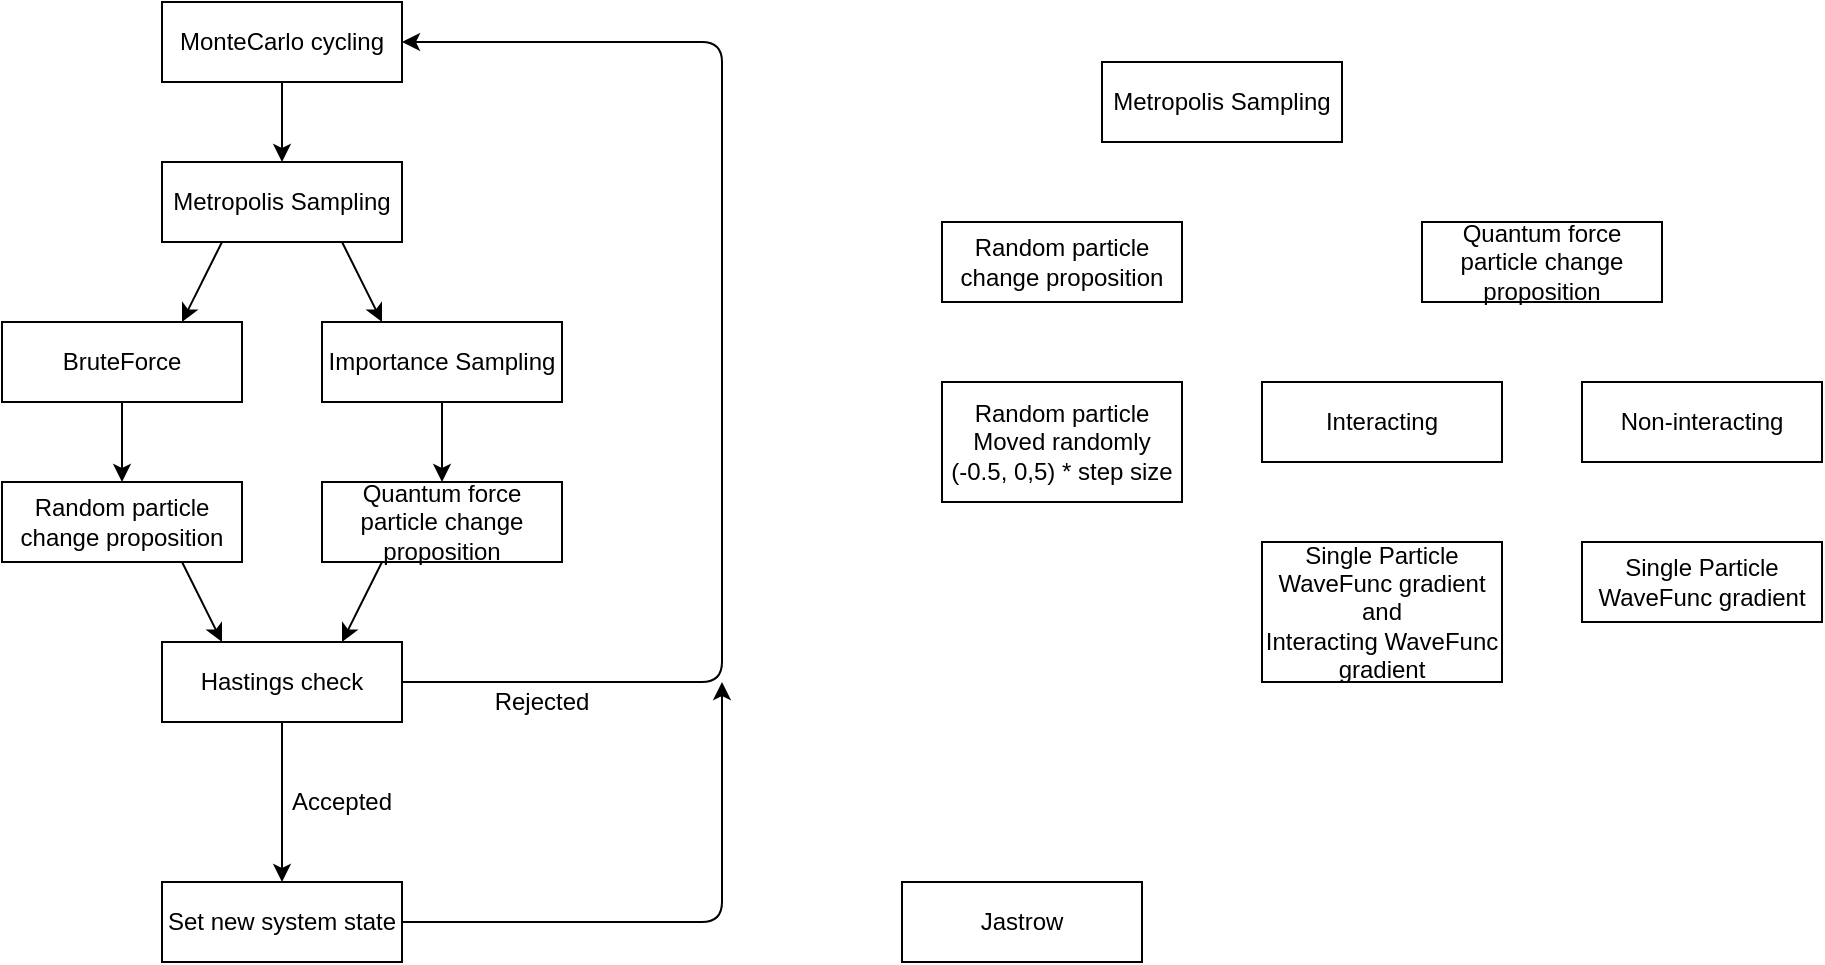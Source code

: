 <mxfile version="14.7.3"><diagram id="-AgncjeP477bmjL-mjvV" name="Page-1"><mxGraphModel dx="1422" dy="687" grid="1" gridSize="10" guides="1" tooltips="1" connect="1" arrows="1" fold="1" page="1" pageScale="1" pageWidth="827" pageHeight="1169" math="0" shadow="0"><root><mxCell id="0"/><mxCell id="1" parent="0"/><mxCell id="YFqrRFxqZtnrVKP4X9mo-1" value="MonteCarlo cycling" style="rounded=0;whiteSpace=wrap;html=1;" vertex="1" parent="1"><mxGeometry x="90" y="10" width="120" height="40" as="geometry"/></mxCell><mxCell id="YFqrRFxqZtnrVKP4X9mo-2" value="Metropolis Sampling" style="rounded=0;whiteSpace=wrap;html=1;" vertex="1" parent="1"><mxGeometry x="90" y="90" width="120" height="40" as="geometry"/></mxCell><mxCell id="YFqrRFxqZtnrVKP4X9mo-3" value="Importance Sampling" style="rounded=0;whiteSpace=wrap;html=1;" vertex="1" parent="1"><mxGeometry x="170" y="170" width="120" height="40" as="geometry"/></mxCell><mxCell id="YFqrRFxqZtnrVKP4X9mo-4" value="BruteForce" style="rounded=0;whiteSpace=wrap;html=1;" vertex="1" parent="1"><mxGeometry x="10" y="170" width="120" height="40" as="geometry"/></mxCell><mxCell id="YFqrRFxqZtnrVKP4X9mo-5" value="" style="endArrow=classic;html=1;exitX=0.5;exitY=1;exitDx=0;exitDy=0;entryX=0.5;entryY=0;entryDx=0;entryDy=0;" edge="1" parent="1" source="YFqrRFxqZtnrVKP4X9mo-1" target="YFqrRFxqZtnrVKP4X9mo-2"><mxGeometry width="50" height="50" relative="1" as="geometry"><mxPoint x="130" y="350" as="sourcePoint"/><mxPoint x="180" y="300" as="targetPoint"/></mxGeometry></mxCell><mxCell id="YFqrRFxqZtnrVKP4X9mo-6" value="" style="endArrow=classic;html=1;exitX=0.75;exitY=1;exitDx=0;exitDy=0;entryX=0.25;entryY=0;entryDx=0;entryDy=0;" edge="1" parent="1" source="YFqrRFxqZtnrVKP4X9mo-2" target="YFqrRFxqZtnrVKP4X9mo-3"><mxGeometry width="50" height="50" relative="1" as="geometry"><mxPoint x="130" y="350" as="sourcePoint"/><mxPoint x="180" y="300" as="targetPoint"/></mxGeometry></mxCell><mxCell id="YFqrRFxqZtnrVKP4X9mo-7" value="" style="endArrow=classic;html=1;exitX=0.25;exitY=1;exitDx=0;exitDy=0;entryX=0.75;entryY=0;entryDx=0;entryDy=0;" edge="1" parent="1" source="YFqrRFxqZtnrVKP4X9mo-2" target="YFqrRFxqZtnrVKP4X9mo-4"><mxGeometry width="50" height="50" relative="1" as="geometry"><mxPoint x="130" y="350" as="sourcePoint"/><mxPoint x="180" y="300" as="targetPoint"/></mxGeometry></mxCell><mxCell id="YFqrRFxqZtnrVKP4X9mo-8" value="Quantum force particle change proposition" style="rounded=0;whiteSpace=wrap;html=1;" vertex="1" parent="1"><mxGeometry x="170" y="250" width="120" height="40" as="geometry"/></mxCell><mxCell id="YFqrRFxqZtnrVKP4X9mo-9" value="Jastrow" style="rounded=0;whiteSpace=wrap;html=1;" vertex="1" parent="1"><mxGeometry x="460" y="450" width="120" height="40" as="geometry"/></mxCell><mxCell id="YFqrRFxqZtnrVKP4X9mo-10" value="Hastings check" style="rounded=0;whiteSpace=wrap;html=1;" vertex="1" parent="1"><mxGeometry x="90" y="330" width="120" height="40" as="geometry"/></mxCell><mxCell id="YFqrRFxqZtnrVKP4X9mo-12" value="" style="endArrow=classic;html=1;exitX=1;exitY=0.5;exitDx=0;exitDy=0;entryX=1;entryY=0.5;entryDx=0;entryDy=0;" edge="1" parent="1" source="YFqrRFxqZtnrVKP4X9mo-10" target="YFqrRFxqZtnrVKP4X9mo-1"><mxGeometry width="50" height="50" relative="1" as="geometry"><mxPoint x="130" y="330" as="sourcePoint"/><mxPoint x="370" y="30" as="targetPoint"/><Array as="points"><mxPoint x="370" y="350"/><mxPoint x="370" y="120"/><mxPoint x="370" y="30"/></Array></mxGeometry></mxCell><mxCell id="YFqrRFxqZtnrVKP4X9mo-13" value="Rejected" style="text;html=1;strokeColor=none;fillColor=none;align=center;verticalAlign=middle;whiteSpace=wrap;rounded=0;" vertex="1" parent="1"><mxGeometry x="260" y="350" width="40" height="20" as="geometry"/></mxCell><mxCell id="YFqrRFxqZtnrVKP4X9mo-14" value="Set new system state" style="rounded=0;whiteSpace=wrap;html=1;" vertex="1" parent="1"><mxGeometry x="90" y="450" width="120" height="40" as="geometry"/></mxCell><mxCell id="YFqrRFxqZtnrVKP4X9mo-15" value="" style="endArrow=classic;html=1;exitX=0.5;exitY=1;exitDx=0;exitDy=0;entryX=0.5;entryY=0;entryDx=0;entryDy=0;" edge="1" parent="1" source="YFqrRFxqZtnrVKP4X9mo-10" target="YFqrRFxqZtnrVKP4X9mo-14"><mxGeometry width="50" height="50" relative="1" as="geometry"><mxPoint x="130" y="330" as="sourcePoint"/><mxPoint x="180" y="280" as="targetPoint"/></mxGeometry></mxCell><mxCell id="YFqrRFxqZtnrVKP4X9mo-16" value="Accepted" style="text;html=1;strokeColor=none;fillColor=none;align=center;verticalAlign=middle;whiteSpace=wrap;rounded=0;" vertex="1" parent="1"><mxGeometry x="160" y="400" width="40" height="20" as="geometry"/></mxCell><mxCell id="YFqrRFxqZtnrVKP4X9mo-17" value="" style="endArrow=classic;html=1;exitX=1;exitY=0.5;exitDx=0;exitDy=0;" edge="1" parent="1" source="YFqrRFxqZtnrVKP4X9mo-14"><mxGeometry width="50" height="50" relative="1" as="geometry"><mxPoint x="130" y="330" as="sourcePoint"/><mxPoint x="370" y="350" as="targetPoint"/><Array as="points"><mxPoint x="370" y="470"/></Array></mxGeometry></mxCell><mxCell id="YFqrRFxqZtnrVKP4X9mo-18" value="" style="endArrow=classic;html=1;exitX=0.25;exitY=1;exitDx=0;exitDy=0;entryX=0.75;entryY=0;entryDx=0;entryDy=0;" edge="1" parent="1" source="YFqrRFxqZtnrVKP4X9mo-8" target="YFqrRFxqZtnrVKP4X9mo-10"><mxGeometry width="50" height="50" relative="1" as="geometry"><mxPoint x="130" y="330" as="sourcePoint"/><mxPoint x="180" y="280" as="targetPoint"/></mxGeometry></mxCell><mxCell id="YFqrRFxqZtnrVKP4X9mo-19" value="" style="endArrow=classic;html=1;exitX=0.5;exitY=1;exitDx=0;exitDy=0;" edge="1" parent="1" source="YFqrRFxqZtnrVKP4X9mo-3" target="YFqrRFxqZtnrVKP4X9mo-8"><mxGeometry width="50" height="50" relative="1" as="geometry"><mxPoint x="130" y="330" as="sourcePoint"/><mxPoint x="180" y="280" as="targetPoint"/></mxGeometry></mxCell><mxCell id="YFqrRFxqZtnrVKP4X9mo-20" value="Random particle change proposition" style="rounded=0;whiteSpace=wrap;html=1;" vertex="1" parent="1"><mxGeometry x="10" y="250" width="120" height="40" as="geometry"/></mxCell><mxCell id="YFqrRFxqZtnrVKP4X9mo-21" value="" style="endArrow=classic;html=1;exitX=0.75;exitY=1;exitDx=0;exitDy=0;entryX=0.25;entryY=0;entryDx=0;entryDy=0;" edge="1" parent="1" source="YFqrRFxqZtnrVKP4X9mo-20" target="YFqrRFxqZtnrVKP4X9mo-10"><mxGeometry width="50" height="50" relative="1" as="geometry"><mxPoint x="130" y="330" as="sourcePoint"/><mxPoint x="180" y="280" as="targetPoint"/></mxGeometry></mxCell><mxCell id="YFqrRFxqZtnrVKP4X9mo-22" value="" style="endArrow=classic;html=1;exitX=0.5;exitY=1;exitDx=0;exitDy=0;entryX=0.5;entryY=0;entryDx=0;entryDy=0;" edge="1" parent="1" source="YFqrRFxqZtnrVKP4X9mo-4" target="YFqrRFxqZtnrVKP4X9mo-20"><mxGeometry width="50" height="50" relative="1" as="geometry"><mxPoint x="130" y="330" as="sourcePoint"/><mxPoint x="180" y="280" as="targetPoint"/></mxGeometry></mxCell><mxCell id="YFqrRFxqZtnrVKP4X9mo-23" value="Metropolis Sampling" style="rounded=0;whiteSpace=wrap;html=1;" vertex="1" parent="1"><mxGeometry x="560" y="40" width="120" height="40" as="geometry"/></mxCell><mxCell id="YFqrRFxqZtnrVKP4X9mo-24" value="Random particle change proposition" style="rounded=0;whiteSpace=wrap;html=1;" vertex="1" parent="1"><mxGeometry x="480" y="120" width="120" height="40" as="geometry"/></mxCell><mxCell id="YFqrRFxqZtnrVKP4X9mo-25" value="Quantum force particle change proposition" style="rounded=0;whiteSpace=wrap;html=1;" vertex="1" parent="1"><mxGeometry x="720" y="120" width="120" height="40" as="geometry"/></mxCell><mxCell id="YFqrRFxqZtnrVKP4X9mo-26" value="Random particle&lt;br&gt;Moved randomly (-0.5, 0,5) * step size" style="rounded=0;whiteSpace=wrap;html=1;" vertex="1" parent="1"><mxGeometry x="480" y="200" width="120" height="60" as="geometry"/></mxCell><mxCell id="YFqrRFxqZtnrVKP4X9mo-27" value="Interacting" style="rounded=0;whiteSpace=wrap;html=1;" vertex="1" parent="1"><mxGeometry x="640" y="200" width="120" height="40" as="geometry"/></mxCell><mxCell id="YFqrRFxqZtnrVKP4X9mo-28" value="Non-interacting" style="rounded=0;whiteSpace=wrap;html=1;" vertex="1" parent="1"><mxGeometry x="800" y="200" width="120" height="40" as="geometry"/></mxCell><mxCell id="YFqrRFxqZtnrVKP4X9mo-29" value="Single Particle WaveFunc gradient&lt;br&gt;and&lt;br&gt;Interacting WaveFunc gradient" style="rounded=0;whiteSpace=wrap;html=1;" vertex="1" parent="1"><mxGeometry x="640" y="280" width="120" height="70" as="geometry"/></mxCell><mxCell id="YFqrRFxqZtnrVKP4X9mo-30" value="Single Particle WaveFunc gradient" style="rounded=0;whiteSpace=wrap;html=1;" vertex="1" parent="1"><mxGeometry x="800" y="280" width="120" height="40" as="geometry"/></mxCell></root></mxGraphModel></diagram></mxfile>